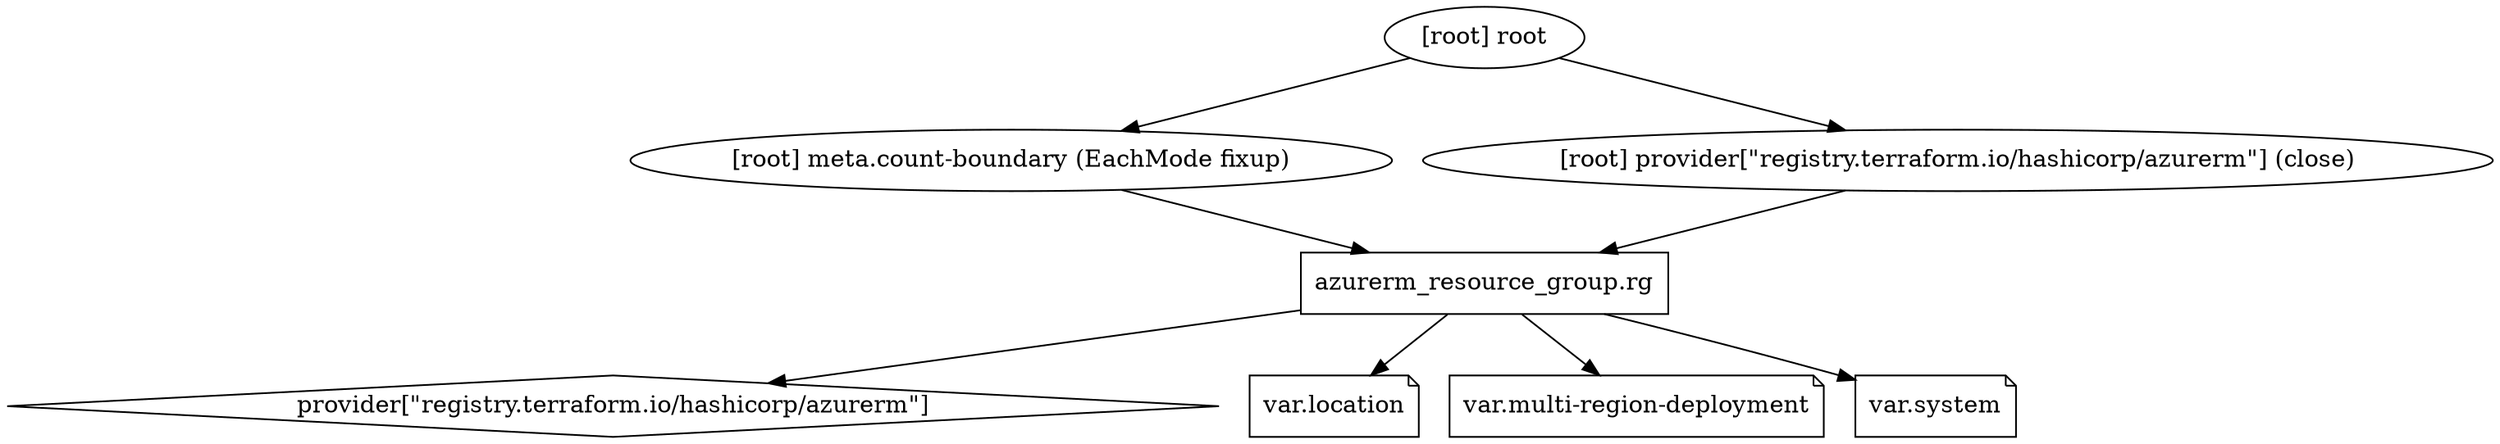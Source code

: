 digraph {
	compound = "true"
	newrank = "true"
	subgraph "root" {
		"[root] azurerm_resource_group.rg (expand)" [label = "azurerm_resource_group.rg", shape = "box"]
		"[root] provider[\"registry.terraform.io/hashicorp/azurerm\"]" [label = "provider[\"registry.terraform.io/hashicorp/azurerm\"]", shape = "diamond"]
		"[root] var.location" [label = "var.location", shape = "note"]
		"[root] var.multi-region-deployment" [label = "var.multi-region-deployment", shape = "note"]
		"[root] var.system" [label = "var.system", shape = "note"]
		"[root] azurerm_resource_group.rg (expand)" -> "[root] provider[\"registry.terraform.io/hashicorp/azurerm\"]"
		"[root] azurerm_resource_group.rg (expand)" -> "[root] var.location"
		"[root] azurerm_resource_group.rg (expand)" -> "[root] var.multi-region-deployment"
		"[root] azurerm_resource_group.rg (expand)" -> "[root] var.system"
		"[root] meta.count-boundary (EachMode fixup)" -> "[root] azurerm_resource_group.rg (expand)"
		"[root] provider[\"registry.terraform.io/hashicorp/azurerm\"] (close)" -> "[root] azurerm_resource_group.rg (expand)"
		"[root] root" -> "[root] meta.count-boundary (EachMode fixup)"
		"[root] root" -> "[root] provider[\"registry.terraform.io/hashicorp/azurerm\"] (close)"
	}
}


